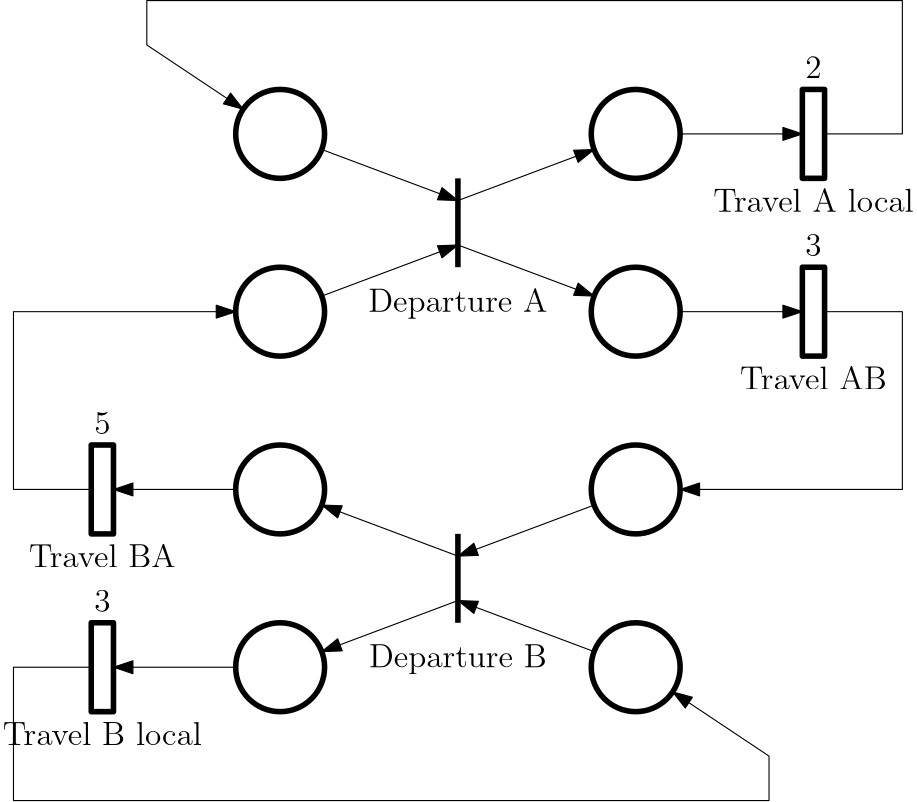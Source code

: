 <?xml version="1.0"?>
<!DOCTYPE ipe SYSTEM "ipe.dtd">
<ipe version="70218" creator="Ipe 7.2.29">
<info created="D:20231011094843" modified="D:20241002232104"/>
<ipestyle name="basic">
<symbol name="arrow/arc(spx)">
<path stroke="sym-stroke" fill="sym-stroke" pen="sym-pen">
0 0 m
-1 0.333 l
-1 -0.333 l
h
</path>
</symbol>
<symbol name="arrow/farc(spx)">
<path stroke="sym-stroke" fill="white" pen="sym-pen">
0 0 m
-1 0.333 l
-1 -0.333 l
h
</path>
</symbol>
<symbol name="arrow/ptarc(spx)">
<path stroke="sym-stroke" fill="sym-stroke" pen="sym-pen">
0 0 m
-1 0.333 l
-0.8 0 l
-1 -0.333 l
h
</path>
</symbol>
<symbol name="arrow/fptarc(spx)">
<path stroke="sym-stroke" fill="white" pen="sym-pen">
0 0 m
-1 0.333 l
-0.8 0 l
-1 -0.333 l
h
</path>
</symbol>
<symbol name="mark/circle(sx)" transformations="translations">
<path fill="sym-stroke">
0.6 0 0 0.6 0 0 e
0.4 0 0 0.4 0 0 e
</path>
</symbol>
<symbol name="mark/disk(sx)" transformations="translations">
<path fill="sym-stroke">
0.6 0 0 0.6 0 0 e
</path>
</symbol>
<symbol name="mark/fdisk(sfx)" transformations="translations">
<group>
<path fill="sym-fill">
0.5 0 0 0.5 0 0 e
</path>
<path fill="sym-stroke" fillrule="eofill">
0.6 0 0 0.6 0 0 e
0.4 0 0 0.4 0 0 e
</path>
</group>
</symbol>
<symbol name="mark/box(sx)" transformations="translations">
<path fill="sym-stroke" fillrule="eofill">
-0.6 -0.6 m
0.6 -0.6 l
0.6 0.6 l
-0.6 0.6 l
h
-0.4 -0.4 m
0.4 -0.4 l
0.4 0.4 l
-0.4 0.4 l
h
</path>
</symbol>
<symbol name="mark/square(sx)" transformations="translations">
<path fill="sym-stroke">
-0.6 -0.6 m
0.6 -0.6 l
0.6 0.6 l
-0.6 0.6 l
h
</path>
</symbol>
<symbol name="mark/fsquare(sfx)" transformations="translations">
<group>
<path fill="sym-fill">
-0.5 -0.5 m
0.5 -0.5 l
0.5 0.5 l
-0.5 0.5 l
h
</path>
<path fill="sym-stroke" fillrule="eofill">
-0.6 -0.6 m
0.6 -0.6 l
0.6 0.6 l
-0.6 0.6 l
h
-0.4 -0.4 m
0.4 -0.4 l
0.4 0.4 l
-0.4 0.4 l
h
</path>
</group>
</symbol>
<symbol name="mark/cross(sx)" transformations="translations">
<group>
<path fill="sym-stroke">
-0.43 -0.57 m
0.57 0.43 l
0.43 0.57 l
-0.57 -0.43 l
h
</path>
<path fill="sym-stroke">
-0.43 0.57 m
0.57 -0.43 l
0.43 -0.57 l
-0.57 0.43 l
h
</path>
</group>
</symbol>
<symbol name="arrow/fnormal(spx)">
<path stroke="sym-stroke" fill="white" pen="sym-pen">
0 0 m
-1 0.333 l
-1 -0.333 l
h
</path>
</symbol>
<symbol name="arrow/pointed(spx)">
<path stroke="sym-stroke" fill="sym-stroke" pen="sym-pen">
0 0 m
-1 0.333 l
-0.8 0 l
-1 -0.333 l
h
</path>
</symbol>
<symbol name="arrow/fpointed(spx)">
<path stroke="sym-stroke" fill="white" pen="sym-pen">
0 0 m
-1 0.333 l
-0.8 0 l
-1 -0.333 l
h
</path>
</symbol>
<symbol name="arrow/linear(spx)">
<path stroke="sym-stroke" pen="sym-pen">
-1 0.333 m
0 0 l
-1 -0.333 l
</path>
</symbol>
<symbol name="arrow/fdouble(spx)">
<path stroke="sym-stroke" fill="white" pen="sym-pen">
0 0 m
-1 0.333 l
-1 -0.333 l
h
-1 0 m
-2 0.333 l
-2 -0.333 l
h
</path>
</symbol>
<symbol name="arrow/double(spx)">
<path stroke="sym-stroke" fill="sym-stroke" pen="sym-pen">
0 0 m
-1 0.333 l
-1 -0.333 l
h
-1 0 m
-2 0.333 l
-2 -0.333 l
h
</path>
</symbol>
<symbol name="arrow/mid-normal(spx)">
<path stroke="sym-stroke" fill="sym-stroke" pen="sym-pen">
0.5 0 m
-0.5 0.333 l
-0.5 -0.333 l
h
</path>
</symbol>
<symbol name="arrow/mid-fnormal(spx)">
<path stroke="sym-stroke" fill="white" pen="sym-pen">
0.5 0 m
-0.5 0.333 l
-0.5 -0.333 l
h
</path>
</symbol>
<symbol name="arrow/mid-pointed(spx)">
<path stroke="sym-stroke" fill="sym-stroke" pen="sym-pen">
0.5 0 m
-0.5 0.333 l
-0.3 0 l
-0.5 -0.333 l
h
</path>
</symbol>
<symbol name="arrow/mid-fpointed(spx)">
<path stroke="sym-stroke" fill="white" pen="sym-pen">
0.5 0 m
-0.5 0.333 l
-0.3 0 l
-0.5 -0.333 l
h
</path>
</symbol>
<symbol name="arrow/mid-double(spx)">
<path stroke="sym-stroke" fill="sym-stroke" pen="sym-pen">
1 0 m
0 0.333 l
0 -0.333 l
h
0 0 m
-1 0.333 l
-1 -0.333 l
h
</path>
</symbol>
<symbol name="arrow/mid-fdouble(spx)">
<path stroke="sym-stroke" fill="white" pen="sym-pen">
1 0 m
0 0.333 l
0 -0.333 l
h
0 0 m
-1 0.333 l
-1 -0.333 l
h
</path>
</symbol>
<anglesize name="22.5 deg" value="22.5"/>
<anglesize name="30 deg" value="30"/>
<anglesize name="45 deg" value="45"/>
<anglesize name="60 deg" value="60"/>
<anglesize name="90 deg" value="90"/>
<arrowsize name="large" value="10"/>
<arrowsize name="small" value="5"/>
<arrowsize name="tiny" value="3"/>
<color name="blue" value="0 0 1"/>
<color name="brown" value="0.647 0.165 0.165"/>
<color name="darkblue" value="0 0 0.545"/>
<color name="darkcyan" value="0 0.545 0.545"/>
<color name="darkgray" value="0.663"/>
<color name="darkgreen" value="0 0.392 0"/>
<color name="darkmagenta" value="0.545 0 0.545"/>
<color name="darkorange" value="1 0.549 0"/>
<color name="darkred" value="0.545 0 0"/>
<color name="gold" value="1 0.843 0"/>
<color name="gray" value="0.745"/>
<color name="green" value="0 1 0"/>
<color name="lightblue" value="0.678 0.847 0.902"/>
<color name="lightcyan" value="0.878 1 1"/>
<color name="lightgray" value="0.827"/>
<color name="lightgreen" value="0.565 0.933 0.565"/>
<color name="lightyellow" value="1 1 0.878"/>
<color name="navy" value="0 0 0.502"/>
<color name="orange" value="1 0.647 0"/>
<color name="pink" value="1 0.753 0.796"/>
<color name="purple" value="0.627 0.125 0.941"/>
<color name="red" value="1 0 0"/>
<color name="seagreen" value="0.18 0.545 0.341"/>
<color name="turquoise" value="0.251 0.878 0.816"/>
<color name="violet" value="0.933 0.51 0.933"/>
<color name="yellow" value="1 1 0"/>
<dashstyle name="dash dot dotted" value="[4 2 1 2 1 2] 0"/>
<dashstyle name="dash dotted" value="[4 2 1 2] 0"/>
<dashstyle name="dashed" value="[4] 0"/>
<dashstyle name="dotted" value="[1 3] 0"/>
<gridsize name="10 pts (~3.5 mm)" value="10"/>
<gridsize name="14 pts (~5 mm)" value="14"/>
<gridsize name="16 pts (~6 mm)" value="16"/>
<gridsize name="20 pts (~7 mm)" value="20"/>
<gridsize name="28 pts (~10 mm)" value="28"/>
<gridsize name="32 pts (~12 mm)" value="32"/>
<gridsize name="4 pts" value="4"/>
<gridsize name="56 pts (~20 mm)" value="56"/>
<gridsize name="8 pts (~3 mm)" value="8"/>
<opacity name="10%" value="0.1"/>
<opacity name="30%" value="0.3"/>
<opacity name="50%" value="0.5"/>
<opacity name="75%" value="0.75"/>
<pen name="fat" value="1.2"/>
<pen name="heavier" value="0.8"/>
<pen name="ultrafat" value="2"/>
<symbolsize name="large" value="5"/>
<symbolsize name="small" value="2"/>
<symbolsize name="tiny" value="1.1"/>
<textsize name="Huge" value="\Huge"/>
<textsize name="LARGE" value="\LARGE"/>
<textsize name="Large" value="\Large"/>
<textsize name="footnote" value="\footnotesize"/>
<textsize name="huge" value="\huge"/>
<textsize name="large" value="\large"/>
<textsize name="script" value="\scriptsize"/>
<textsize name="small" value="\small"/>
<textsize name="tiny" value="\tiny"/>
<textstyle name="center" begin="\begin{center}" end="\end{center}"/>
<textstyle name="item" begin="\begin{itemize}\item{}" end="\end{itemize}"/>
<textstyle name="itemize" begin="\begin{itemize}" end="\end{itemize}"/>
<tiling name="falling" angle="-60" step="4" width="1"/>
<tiling name="rising" angle="30" step="4" width="1"/>
</ipestyle>
<page>
<layer name="alpha"/>
<view layers="alpha" active="alpha"/>
<path layer="alpha" stroke="black" pen="ultrafat">
256 464 m
256 432 l
</path>
<path stroke="black" pen="ultrafat">
256 336 m
256 304 l
</path>
<path stroke="black" pen="ultrafat">
16 0 0 16 320 480 e
</path>
<path stroke="black" pen="ultrafat">
16 0 0 16 320 416 e
</path>
<path stroke="black" pen="ultrafat">
16 0 0 16 320 352 e
</path>
<path stroke="black" pen="ultrafat">
16 0 0 16 320 288 e
</path>
<path matrix="1 0 0 1 -128 0" stroke="black" pen="ultrafat">
16 0 0 16 320 480 e
</path>
<path matrix="1 0 0 1 -128 0" stroke="black" pen="ultrafat">
16 0 0 16 320 416 e
</path>
<path matrix="1 0 0 1 -128 0" stroke="black" pen="ultrafat">
16 0 0 16 320 352 e
</path>
<path matrix="1 0 0 1 -128 0" stroke="black" pen="ultrafat">
16 0 0 16 320 288 e
</path>
<path matrix="1 0 0 1 -16 0" stroke="black" pen="ultrafat">
396 496 m
396 464 l
404 464 l
404 496 l
h
</path>
<path matrix="1 0 0 1 -16 0" stroke="black" pen="ultrafat">
396 432 m
396 400 l
404 400 l
404 432 l
h
</path>
<path matrix="1 0 0 1 -272 0" stroke="black" pen="ultrafat">
396 368 m
396 336 l
404 336 l
404 368 l
h
</path>
<path matrix="1 0 0 1 -272 0" stroke="black" pen="ultrafat">
396 304 m
396 272 l
404 272 l
404 304 l
h
</path>
<path stroke="black" arrow="normal/normal">
176 352 m
132 352 l
</path>
<path stroke="black" arrow="normal/normal">
176 288 m
132 288 l
</path>
<path stroke="black" arrow="normal/normal">
124 288 m
96 288 l
96 240 l
368 240 l
368 256 l
333.313 279.125 l
</path>
<path stroke="black" arrow="normal/normal">
206.981 474.382 m
256 456 l
</path>
<path stroke="black" arrow="normal/normal">
206.981 421.618 m
256 440 l
</path>
<path stroke="black" arrow="normal/normal">
305.019 346.382 m
256 328 l
</path>
<path stroke="black" arrow="normal/normal">
305.019 293.618 m
256 312 l
</path>
<path stroke="black" arrow="normal/normal">
256 328 m
206.981 346.382 l
</path>
<path stroke="black" arrow="normal/normal">
256 312 m
206.981 293.618 l
</path>
<path stroke="black" arrow="normal/normal">
124 352 m
96 352 l
96 416 l
176 416 l
</path>
<path stroke="black" arrow="normal/normal">
256 456 m
305.019 474.382 l
</path>
<path stroke="black" arrow="normal/normal">
256 440 m
305.019 421.618 l
</path>
<path stroke="black" arrow="normal/normal">
336 480 m
380 480 l
</path>
<path stroke="black" arrow="normal/normal">
336 416 m
380 416 l
</path>
<path stroke="black" arrow="normal/normal">
388 480 m
416 480 l
416 528 l
144 528 l
144 512 l
178.687 488.875 l
</path>
<text matrix="1 0 0 1 0 -8" transformations="translations" pos="256 424" stroke="black" type="label" width="64.539" height="8.174" depth="2.32" halign="center" valign="baseline" size="large">Departure A</text>
<text transformations="translations" pos="256 288" stroke="black" type="label" width="64.054" height="8.174" depth="2.32" halign="center" valign="baseline" size="large">Departure B</text>
<text matrix="1 0 0 1 0 4" transformations="translations" pos="384 448" stroke="black" type="label" width="72.183" height="8.302" depth="0" halign="center" valign="baseline" size="large">Travel A local</text>
<path stroke="black" arrow="normal/normal">
388 416 m
416 416 l
416 352 l
336 352 l
</path>
<text matrix="1 0 0 1 0 4" transformations="translations" pos="128 256" stroke="black" type="label" width="71.697" height="8.302" depth="0" halign="center" valign="baseline" size="large">Travel B local</text>
<text matrix="1 0 0 1 0 4" transformations="translations" pos="128 320" stroke="black" type="label" width="52.833" height="8.302" depth="0" halign="center" valign="baseline" size="large">Travel BA</text>
<text matrix="1 0 0 1 0 4" transformations="translations" pos="384 384" stroke="black" type="label" width="52.833" height="8.302" depth="0" halign="center" valign="baseline" size="large">Travel AB</text>
<text matrix="1 0 0 1 0 -4" transformations="translations" pos="384 504" stroke="black" type="label" width="5.853" height="7.704" depth="0" halign="center" valign="baseline" size="large" style="math">2</text>
<text matrix="1 0 0 1 0 -4" transformations="translations" pos="128 312" stroke="black" type="label" width="5.853" height="7.704" depth="0" halign="center" valign="baseline" size="large" style="math">3</text>
<text matrix="1 0 0 1 0 -4" transformations="translations" pos="384 440" stroke="black" type="label" width="5.853" height="7.704" depth="0" halign="center" valign="baseline" size="large" style="math">3</text>
<text matrix="1 0 0 1 0 -4" transformations="translations" pos="128 376" stroke="black" type="label" width="5.853" height="7.704" depth="0" halign="center" valign="baseline" size="large" style="math">5</text>
</page>
</ipe>
